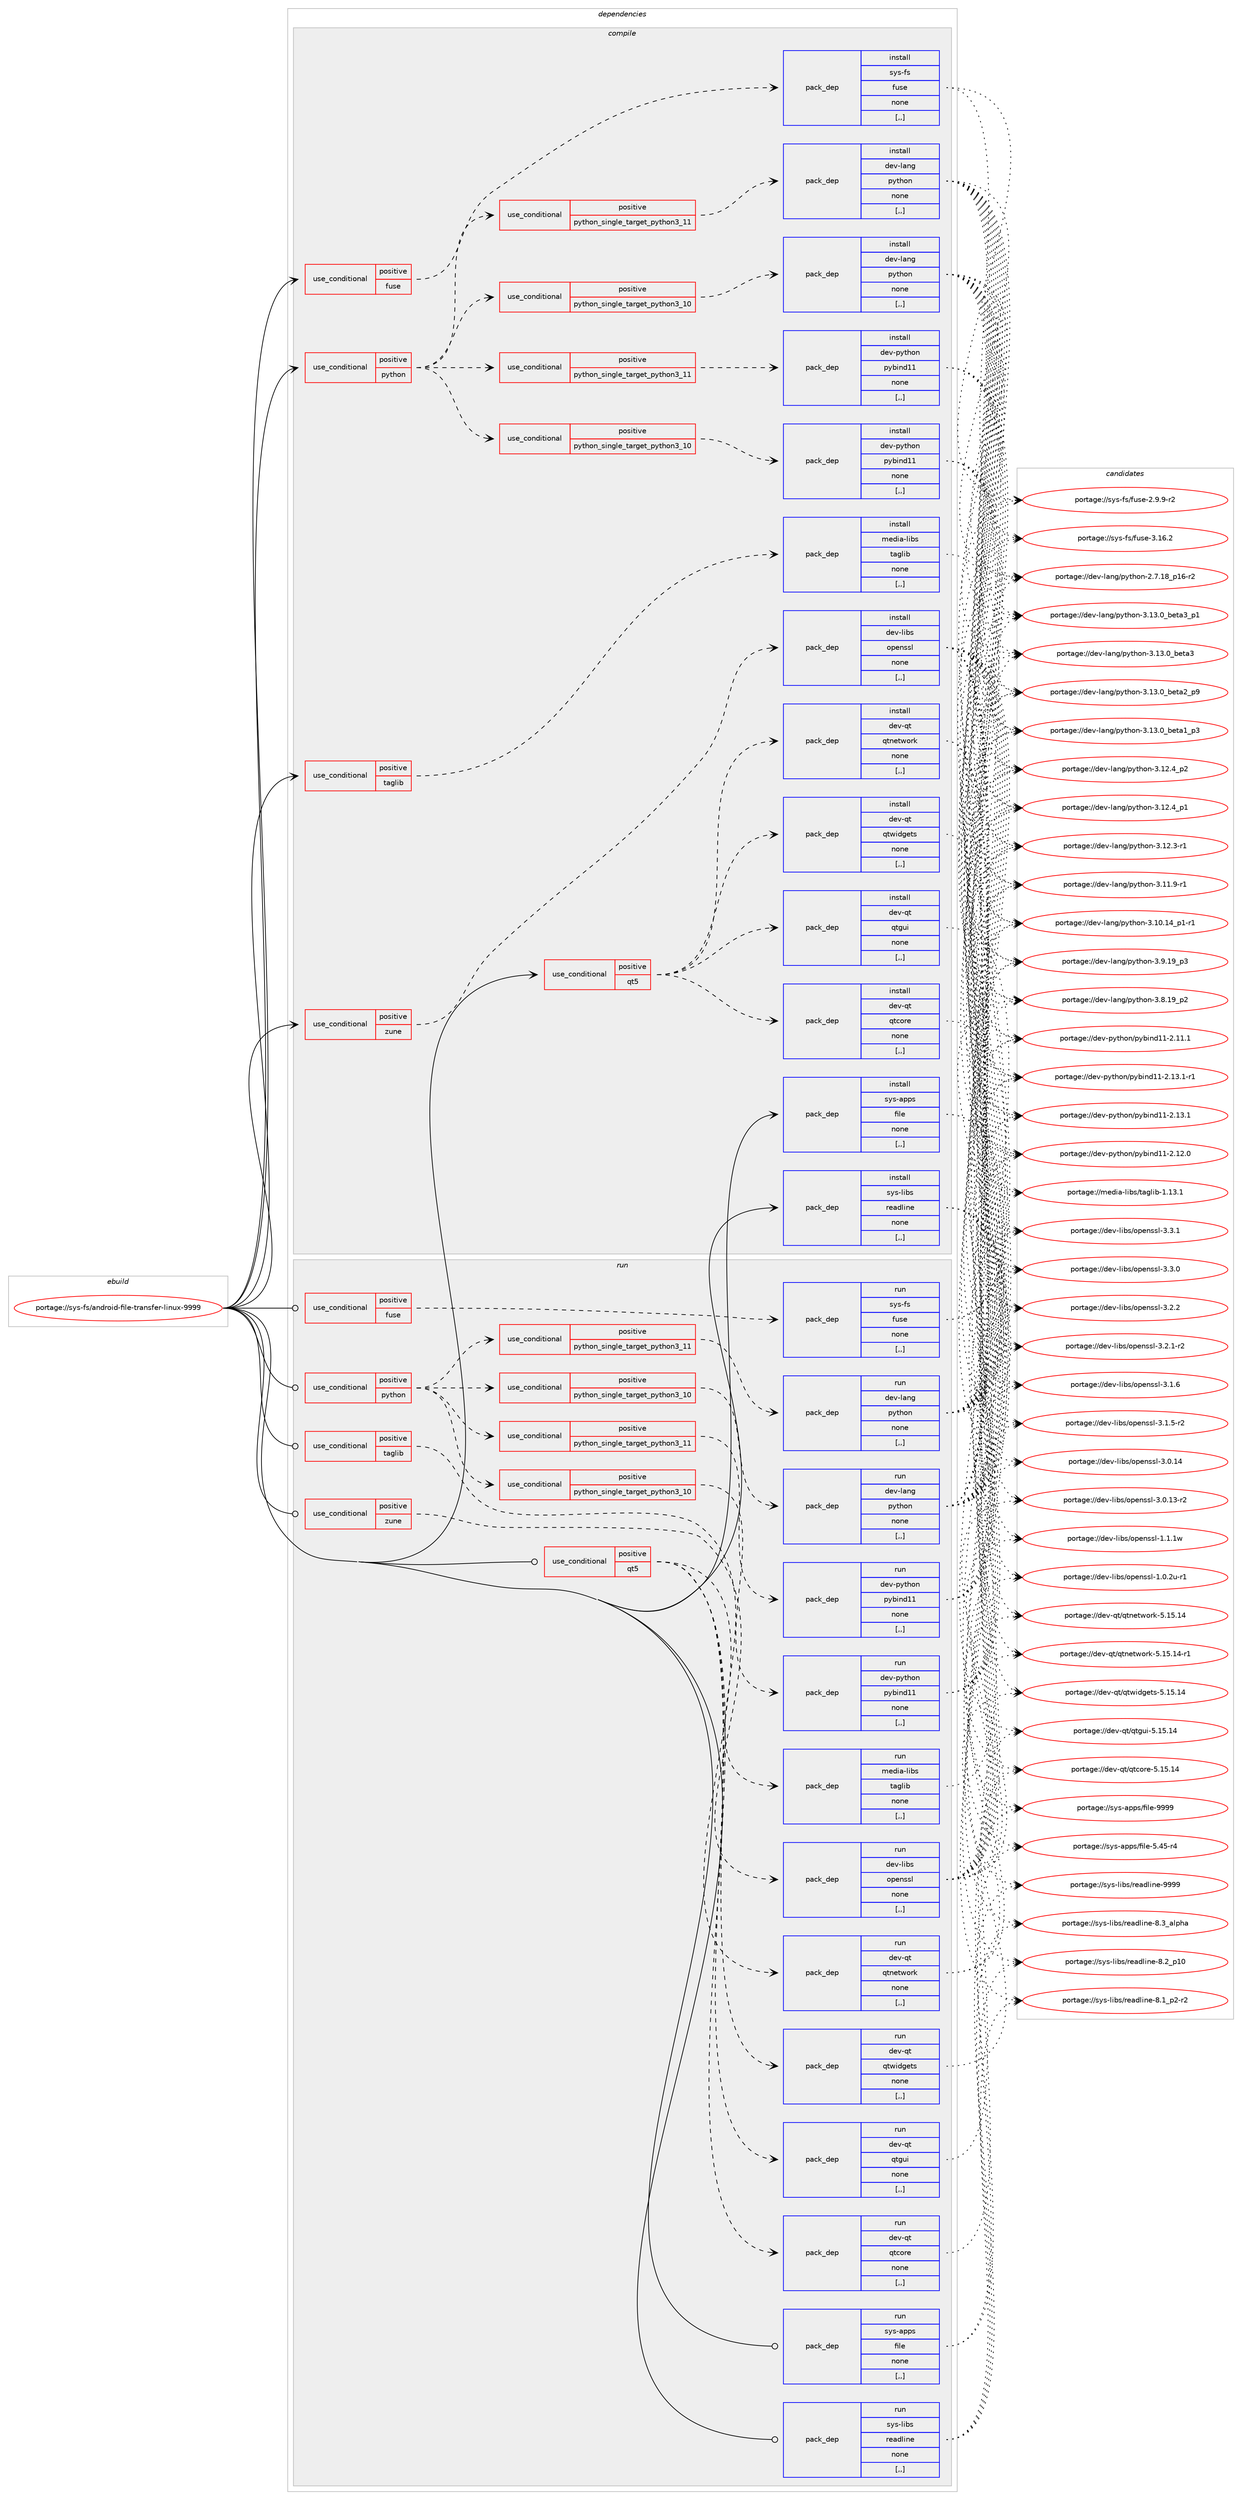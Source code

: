 digraph prolog {

# *************
# Graph options
# *************

newrank=true;
concentrate=true;
compound=true;
graph [rankdir=LR,fontname=Helvetica,fontsize=10,ranksep=1.5];#, ranksep=2.5, nodesep=0.2];
edge  [arrowhead=vee];
node  [fontname=Helvetica,fontsize=10];

# **********
# The ebuild
# **********

subgraph cluster_leftcol {
color=gray;
label=<<i>ebuild</i>>;
id [label="portage://sys-fs/android-file-transfer-linux-9999", color=red, width=4, href="../sys-fs/android-file-transfer-linux-9999.svg"];
}

# ****************
# The dependencies
# ****************

subgraph cluster_midcol {
color=gray;
label=<<i>dependencies</i>>;
subgraph cluster_compile {
fillcolor="#eeeeee";
style=filled;
label=<<i>compile</i>>;
subgraph cond115185 {
dependency432781 [label=<<TABLE BORDER="0" CELLBORDER="1" CELLSPACING="0" CELLPADDING="4"><TR><TD ROWSPAN="3" CELLPADDING="10">use_conditional</TD></TR><TR><TD>positive</TD></TR><TR><TD>fuse</TD></TR></TABLE>>, shape=none, color=red];
subgraph pack314613 {
dependency432782 [label=<<TABLE BORDER="0" CELLBORDER="1" CELLSPACING="0" CELLPADDING="4" WIDTH="220"><TR><TD ROWSPAN="6" CELLPADDING="30">pack_dep</TD></TR><TR><TD WIDTH="110">install</TD></TR><TR><TD>sys-fs</TD></TR><TR><TD>fuse</TD></TR><TR><TD>none</TD></TR><TR><TD>[,,]</TD></TR></TABLE>>, shape=none, color=blue];
}
dependency432781:e -> dependency432782:w [weight=20,style="dashed",arrowhead="vee"];
}
id:e -> dependency432781:w [weight=20,style="solid",arrowhead="vee"];
subgraph cond115186 {
dependency432783 [label=<<TABLE BORDER="0" CELLBORDER="1" CELLSPACING="0" CELLPADDING="4"><TR><TD ROWSPAN="3" CELLPADDING="10">use_conditional</TD></TR><TR><TD>positive</TD></TR><TR><TD>python</TD></TR></TABLE>>, shape=none, color=red];
subgraph cond115187 {
dependency432784 [label=<<TABLE BORDER="0" CELLBORDER="1" CELLSPACING="0" CELLPADDING="4"><TR><TD ROWSPAN="3" CELLPADDING="10">use_conditional</TD></TR><TR><TD>positive</TD></TR><TR><TD>python_single_target_python3_10</TD></TR></TABLE>>, shape=none, color=red];
subgraph pack314614 {
dependency432785 [label=<<TABLE BORDER="0" CELLBORDER="1" CELLSPACING="0" CELLPADDING="4" WIDTH="220"><TR><TD ROWSPAN="6" CELLPADDING="30">pack_dep</TD></TR><TR><TD WIDTH="110">install</TD></TR><TR><TD>dev-lang</TD></TR><TR><TD>python</TD></TR><TR><TD>none</TD></TR><TR><TD>[,,]</TD></TR></TABLE>>, shape=none, color=blue];
}
dependency432784:e -> dependency432785:w [weight=20,style="dashed",arrowhead="vee"];
}
dependency432783:e -> dependency432784:w [weight=20,style="dashed",arrowhead="vee"];
subgraph cond115188 {
dependency432786 [label=<<TABLE BORDER="0" CELLBORDER="1" CELLSPACING="0" CELLPADDING="4"><TR><TD ROWSPAN="3" CELLPADDING="10">use_conditional</TD></TR><TR><TD>positive</TD></TR><TR><TD>python_single_target_python3_11</TD></TR></TABLE>>, shape=none, color=red];
subgraph pack314615 {
dependency432787 [label=<<TABLE BORDER="0" CELLBORDER="1" CELLSPACING="0" CELLPADDING="4" WIDTH="220"><TR><TD ROWSPAN="6" CELLPADDING="30">pack_dep</TD></TR><TR><TD WIDTH="110">install</TD></TR><TR><TD>dev-lang</TD></TR><TR><TD>python</TD></TR><TR><TD>none</TD></TR><TR><TD>[,,]</TD></TR></TABLE>>, shape=none, color=blue];
}
dependency432786:e -> dependency432787:w [weight=20,style="dashed",arrowhead="vee"];
}
dependency432783:e -> dependency432786:w [weight=20,style="dashed",arrowhead="vee"];
subgraph cond115189 {
dependency432788 [label=<<TABLE BORDER="0" CELLBORDER="1" CELLSPACING="0" CELLPADDING="4"><TR><TD ROWSPAN="3" CELLPADDING="10">use_conditional</TD></TR><TR><TD>positive</TD></TR><TR><TD>python_single_target_python3_10</TD></TR></TABLE>>, shape=none, color=red];
subgraph pack314616 {
dependency432789 [label=<<TABLE BORDER="0" CELLBORDER="1" CELLSPACING="0" CELLPADDING="4" WIDTH="220"><TR><TD ROWSPAN="6" CELLPADDING="30">pack_dep</TD></TR><TR><TD WIDTH="110">install</TD></TR><TR><TD>dev-python</TD></TR><TR><TD>pybind11</TD></TR><TR><TD>none</TD></TR><TR><TD>[,,]</TD></TR></TABLE>>, shape=none, color=blue];
}
dependency432788:e -> dependency432789:w [weight=20,style="dashed",arrowhead="vee"];
}
dependency432783:e -> dependency432788:w [weight=20,style="dashed",arrowhead="vee"];
subgraph cond115190 {
dependency432790 [label=<<TABLE BORDER="0" CELLBORDER="1" CELLSPACING="0" CELLPADDING="4"><TR><TD ROWSPAN="3" CELLPADDING="10">use_conditional</TD></TR><TR><TD>positive</TD></TR><TR><TD>python_single_target_python3_11</TD></TR></TABLE>>, shape=none, color=red];
subgraph pack314617 {
dependency432791 [label=<<TABLE BORDER="0" CELLBORDER="1" CELLSPACING="0" CELLPADDING="4" WIDTH="220"><TR><TD ROWSPAN="6" CELLPADDING="30">pack_dep</TD></TR><TR><TD WIDTH="110">install</TD></TR><TR><TD>dev-python</TD></TR><TR><TD>pybind11</TD></TR><TR><TD>none</TD></TR><TR><TD>[,,]</TD></TR></TABLE>>, shape=none, color=blue];
}
dependency432790:e -> dependency432791:w [weight=20,style="dashed",arrowhead="vee"];
}
dependency432783:e -> dependency432790:w [weight=20,style="dashed",arrowhead="vee"];
}
id:e -> dependency432783:w [weight=20,style="solid",arrowhead="vee"];
subgraph cond115191 {
dependency432792 [label=<<TABLE BORDER="0" CELLBORDER="1" CELLSPACING="0" CELLPADDING="4"><TR><TD ROWSPAN="3" CELLPADDING="10">use_conditional</TD></TR><TR><TD>positive</TD></TR><TR><TD>qt5</TD></TR></TABLE>>, shape=none, color=red];
subgraph pack314618 {
dependency432793 [label=<<TABLE BORDER="0" CELLBORDER="1" CELLSPACING="0" CELLPADDING="4" WIDTH="220"><TR><TD ROWSPAN="6" CELLPADDING="30">pack_dep</TD></TR><TR><TD WIDTH="110">install</TD></TR><TR><TD>dev-qt</TD></TR><TR><TD>qtcore</TD></TR><TR><TD>none</TD></TR><TR><TD>[,,]</TD></TR></TABLE>>, shape=none, color=blue];
}
dependency432792:e -> dependency432793:w [weight=20,style="dashed",arrowhead="vee"];
subgraph pack314619 {
dependency432794 [label=<<TABLE BORDER="0" CELLBORDER="1" CELLSPACING="0" CELLPADDING="4" WIDTH="220"><TR><TD ROWSPAN="6" CELLPADDING="30">pack_dep</TD></TR><TR><TD WIDTH="110">install</TD></TR><TR><TD>dev-qt</TD></TR><TR><TD>qtgui</TD></TR><TR><TD>none</TD></TR><TR><TD>[,,]</TD></TR></TABLE>>, shape=none, color=blue];
}
dependency432792:e -> dependency432794:w [weight=20,style="dashed",arrowhead="vee"];
subgraph pack314620 {
dependency432795 [label=<<TABLE BORDER="0" CELLBORDER="1" CELLSPACING="0" CELLPADDING="4" WIDTH="220"><TR><TD ROWSPAN="6" CELLPADDING="30">pack_dep</TD></TR><TR><TD WIDTH="110">install</TD></TR><TR><TD>dev-qt</TD></TR><TR><TD>qtnetwork</TD></TR><TR><TD>none</TD></TR><TR><TD>[,,]</TD></TR></TABLE>>, shape=none, color=blue];
}
dependency432792:e -> dependency432795:w [weight=20,style="dashed",arrowhead="vee"];
subgraph pack314621 {
dependency432796 [label=<<TABLE BORDER="0" CELLBORDER="1" CELLSPACING="0" CELLPADDING="4" WIDTH="220"><TR><TD ROWSPAN="6" CELLPADDING="30">pack_dep</TD></TR><TR><TD WIDTH="110">install</TD></TR><TR><TD>dev-qt</TD></TR><TR><TD>qtwidgets</TD></TR><TR><TD>none</TD></TR><TR><TD>[,,]</TD></TR></TABLE>>, shape=none, color=blue];
}
dependency432792:e -> dependency432796:w [weight=20,style="dashed",arrowhead="vee"];
}
id:e -> dependency432792:w [weight=20,style="solid",arrowhead="vee"];
subgraph cond115192 {
dependency432797 [label=<<TABLE BORDER="0" CELLBORDER="1" CELLSPACING="0" CELLPADDING="4"><TR><TD ROWSPAN="3" CELLPADDING="10">use_conditional</TD></TR><TR><TD>positive</TD></TR><TR><TD>taglib</TD></TR></TABLE>>, shape=none, color=red];
subgraph pack314622 {
dependency432798 [label=<<TABLE BORDER="0" CELLBORDER="1" CELLSPACING="0" CELLPADDING="4" WIDTH="220"><TR><TD ROWSPAN="6" CELLPADDING="30">pack_dep</TD></TR><TR><TD WIDTH="110">install</TD></TR><TR><TD>media-libs</TD></TR><TR><TD>taglib</TD></TR><TR><TD>none</TD></TR><TR><TD>[,,]</TD></TR></TABLE>>, shape=none, color=blue];
}
dependency432797:e -> dependency432798:w [weight=20,style="dashed",arrowhead="vee"];
}
id:e -> dependency432797:w [weight=20,style="solid",arrowhead="vee"];
subgraph cond115193 {
dependency432799 [label=<<TABLE BORDER="0" CELLBORDER="1" CELLSPACING="0" CELLPADDING="4"><TR><TD ROWSPAN="3" CELLPADDING="10">use_conditional</TD></TR><TR><TD>positive</TD></TR><TR><TD>zune</TD></TR></TABLE>>, shape=none, color=red];
subgraph pack314623 {
dependency432800 [label=<<TABLE BORDER="0" CELLBORDER="1" CELLSPACING="0" CELLPADDING="4" WIDTH="220"><TR><TD ROWSPAN="6" CELLPADDING="30">pack_dep</TD></TR><TR><TD WIDTH="110">install</TD></TR><TR><TD>dev-libs</TD></TR><TR><TD>openssl</TD></TR><TR><TD>none</TD></TR><TR><TD>[,,]</TD></TR></TABLE>>, shape=none, color=blue];
}
dependency432799:e -> dependency432800:w [weight=20,style="dashed",arrowhead="vee"];
}
id:e -> dependency432799:w [weight=20,style="solid",arrowhead="vee"];
subgraph pack314624 {
dependency432801 [label=<<TABLE BORDER="0" CELLBORDER="1" CELLSPACING="0" CELLPADDING="4" WIDTH="220"><TR><TD ROWSPAN="6" CELLPADDING="30">pack_dep</TD></TR><TR><TD WIDTH="110">install</TD></TR><TR><TD>sys-apps</TD></TR><TR><TD>file</TD></TR><TR><TD>none</TD></TR><TR><TD>[,,]</TD></TR></TABLE>>, shape=none, color=blue];
}
id:e -> dependency432801:w [weight=20,style="solid",arrowhead="vee"];
subgraph pack314625 {
dependency432802 [label=<<TABLE BORDER="0" CELLBORDER="1" CELLSPACING="0" CELLPADDING="4" WIDTH="220"><TR><TD ROWSPAN="6" CELLPADDING="30">pack_dep</TD></TR><TR><TD WIDTH="110">install</TD></TR><TR><TD>sys-libs</TD></TR><TR><TD>readline</TD></TR><TR><TD>none</TD></TR><TR><TD>[,,]</TD></TR></TABLE>>, shape=none, color=blue];
}
id:e -> dependency432802:w [weight=20,style="solid",arrowhead="vee"];
}
subgraph cluster_compileandrun {
fillcolor="#eeeeee";
style=filled;
label=<<i>compile and run</i>>;
}
subgraph cluster_run {
fillcolor="#eeeeee";
style=filled;
label=<<i>run</i>>;
subgraph cond115194 {
dependency432803 [label=<<TABLE BORDER="0" CELLBORDER="1" CELLSPACING="0" CELLPADDING="4"><TR><TD ROWSPAN="3" CELLPADDING="10">use_conditional</TD></TR><TR><TD>positive</TD></TR><TR><TD>fuse</TD></TR></TABLE>>, shape=none, color=red];
subgraph pack314626 {
dependency432804 [label=<<TABLE BORDER="0" CELLBORDER="1" CELLSPACING="0" CELLPADDING="4" WIDTH="220"><TR><TD ROWSPAN="6" CELLPADDING="30">pack_dep</TD></TR><TR><TD WIDTH="110">run</TD></TR><TR><TD>sys-fs</TD></TR><TR><TD>fuse</TD></TR><TR><TD>none</TD></TR><TR><TD>[,,]</TD></TR></TABLE>>, shape=none, color=blue];
}
dependency432803:e -> dependency432804:w [weight=20,style="dashed",arrowhead="vee"];
}
id:e -> dependency432803:w [weight=20,style="solid",arrowhead="odot"];
subgraph cond115195 {
dependency432805 [label=<<TABLE BORDER="0" CELLBORDER="1" CELLSPACING="0" CELLPADDING="4"><TR><TD ROWSPAN="3" CELLPADDING="10">use_conditional</TD></TR><TR><TD>positive</TD></TR><TR><TD>python</TD></TR></TABLE>>, shape=none, color=red];
subgraph cond115196 {
dependency432806 [label=<<TABLE BORDER="0" CELLBORDER="1" CELLSPACING="0" CELLPADDING="4"><TR><TD ROWSPAN="3" CELLPADDING="10">use_conditional</TD></TR><TR><TD>positive</TD></TR><TR><TD>python_single_target_python3_10</TD></TR></TABLE>>, shape=none, color=red];
subgraph pack314627 {
dependency432807 [label=<<TABLE BORDER="0" CELLBORDER="1" CELLSPACING="0" CELLPADDING="4" WIDTH="220"><TR><TD ROWSPAN="6" CELLPADDING="30">pack_dep</TD></TR><TR><TD WIDTH="110">run</TD></TR><TR><TD>dev-lang</TD></TR><TR><TD>python</TD></TR><TR><TD>none</TD></TR><TR><TD>[,,]</TD></TR></TABLE>>, shape=none, color=blue];
}
dependency432806:e -> dependency432807:w [weight=20,style="dashed",arrowhead="vee"];
}
dependency432805:e -> dependency432806:w [weight=20,style="dashed",arrowhead="vee"];
subgraph cond115197 {
dependency432808 [label=<<TABLE BORDER="0" CELLBORDER="1" CELLSPACING="0" CELLPADDING="4"><TR><TD ROWSPAN="3" CELLPADDING="10">use_conditional</TD></TR><TR><TD>positive</TD></TR><TR><TD>python_single_target_python3_11</TD></TR></TABLE>>, shape=none, color=red];
subgraph pack314628 {
dependency432809 [label=<<TABLE BORDER="0" CELLBORDER="1" CELLSPACING="0" CELLPADDING="4" WIDTH="220"><TR><TD ROWSPAN="6" CELLPADDING="30">pack_dep</TD></TR><TR><TD WIDTH="110">run</TD></TR><TR><TD>dev-lang</TD></TR><TR><TD>python</TD></TR><TR><TD>none</TD></TR><TR><TD>[,,]</TD></TR></TABLE>>, shape=none, color=blue];
}
dependency432808:e -> dependency432809:w [weight=20,style="dashed",arrowhead="vee"];
}
dependency432805:e -> dependency432808:w [weight=20,style="dashed",arrowhead="vee"];
subgraph cond115198 {
dependency432810 [label=<<TABLE BORDER="0" CELLBORDER="1" CELLSPACING="0" CELLPADDING="4"><TR><TD ROWSPAN="3" CELLPADDING="10">use_conditional</TD></TR><TR><TD>positive</TD></TR><TR><TD>python_single_target_python3_10</TD></TR></TABLE>>, shape=none, color=red];
subgraph pack314629 {
dependency432811 [label=<<TABLE BORDER="0" CELLBORDER="1" CELLSPACING="0" CELLPADDING="4" WIDTH="220"><TR><TD ROWSPAN="6" CELLPADDING="30">pack_dep</TD></TR><TR><TD WIDTH="110">run</TD></TR><TR><TD>dev-python</TD></TR><TR><TD>pybind11</TD></TR><TR><TD>none</TD></TR><TR><TD>[,,]</TD></TR></TABLE>>, shape=none, color=blue];
}
dependency432810:e -> dependency432811:w [weight=20,style="dashed",arrowhead="vee"];
}
dependency432805:e -> dependency432810:w [weight=20,style="dashed",arrowhead="vee"];
subgraph cond115199 {
dependency432812 [label=<<TABLE BORDER="0" CELLBORDER="1" CELLSPACING="0" CELLPADDING="4"><TR><TD ROWSPAN="3" CELLPADDING="10">use_conditional</TD></TR><TR><TD>positive</TD></TR><TR><TD>python_single_target_python3_11</TD></TR></TABLE>>, shape=none, color=red];
subgraph pack314630 {
dependency432813 [label=<<TABLE BORDER="0" CELLBORDER="1" CELLSPACING="0" CELLPADDING="4" WIDTH="220"><TR><TD ROWSPAN="6" CELLPADDING="30">pack_dep</TD></TR><TR><TD WIDTH="110">run</TD></TR><TR><TD>dev-python</TD></TR><TR><TD>pybind11</TD></TR><TR><TD>none</TD></TR><TR><TD>[,,]</TD></TR></TABLE>>, shape=none, color=blue];
}
dependency432812:e -> dependency432813:w [weight=20,style="dashed",arrowhead="vee"];
}
dependency432805:e -> dependency432812:w [weight=20,style="dashed",arrowhead="vee"];
}
id:e -> dependency432805:w [weight=20,style="solid",arrowhead="odot"];
subgraph cond115200 {
dependency432814 [label=<<TABLE BORDER="0" CELLBORDER="1" CELLSPACING="0" CELLPADDING="4"><TR><TD ROWSPAN="3" CELLPADDING="10">use_conditional</TD></TR><TR><TD>positive</TD></TR><TR><TD>qt5</TD></TR></TABLE>>, shape=none, color=red];
subgraph pack314631 {
dependency432815 [label=<<TABLE BORDER="0" CELLBORDER="1" CELLSPACING="0" CELLPADDING="4" WIDTH="220"><TR><TD ROWSPAN="6" CELLPADDING="30">pack_dep</TD></TR><TR><TD WIDTH="110">run</TD></TR><TR><TD>dev-qt</TD></TR><TR><TD>qtcore</TD></TR><TR><TD>none</TD></TR><TR><TD>[,,]</TD></TR></TABLE>>, shape=none, color=blue];
}
dependency432814:e -> dependency432815:w [weight=20,style="dashed",arrowhead="vee"];
subgraph pack314632 {
dependency432816 [label=<<TABLE BORDER="0" CELLBORDER="1" CELLSPACING="0" CELLPADDING="4" WIDTH="220"><TR><TD ROWSPAN="6" CELLPADDING="30">pack_dep</TD></TR><TR><TD WIDTH="110">run</TD></TR><TR><TD>dev-qt</TD></TR><TR><TD>qtgui</TD></TR><TR><TD>none</TD></TR><TR><TD>[,,]</TD></TR></TABLE>>, shape=none, color=blue];
}
dependency432814:e -> dependency432816:w [weight=20,style="dashed",arrowhead="vee"];
subgraph pack314633 {
dependency432817 [label=<<TABLE BORDER="0" CELLBORDER="1" CELLSPACING="0" CELLPADDING="4" WIDTH="220"><TR><TD ROWSPAN="6" CELLPADDING="30">pack_dep</TD></TR><TR><TD WIDTH="110">run</TD></TR><TR><TD>dev-qt</TD></TR><TR><TD>qtnetwork</TD></TR><TR><TD>none</TD></TR><TR><TD>[,,]</TD></TR></TABLE>>, shape=none, color=blue];
}
dependency432814:e -> dependency432817:w [weight=20,style="dashed",arrowhead="vee"];
subgraph pack314634 {
dependency432818 [label=<<TABLE BORDER="0" CELLBORDER="1" CELLSPACING="0" CELLPADDING="4" WIDTH="220"><TR><TD ROWSPAN="6" CELLPADDING="30">pack_dep</TD></TR><TR><TD WIDTH="110">run</TD></TR><TR><TD>dev-qt</TD></TR><TR><TD>qtwidgets</TD></TR><TR><TD>none</TD></TR><TR><TD>[,,]</TD></TR></TABLE>>, shape=none, color=blue];
}
dependency432814:e -> dependency432818:w [weight=20,style="dashed",arrowhead="vee"];
}
id:e -> dependency432814:w [weight=20,style="solid",arrowhead="odot"];
subgraph cond115201 {
dependency432819 [label=<<TABLE BORDER="0" CELLBORDER="1" CELLSPACING="0" CELLPADDING="4"><TR><TD ROWSPAN="3" CELLPADDING="10">use_conditional</TD></TR><TR><TD>positive</TD></TR><TR><TD>taglib</TD></TR></TABLE>>, shape=none, color=red];
subgraph pack314635 {
dependency432820 [label=<<TABLE BORDER="0" CELLBORDER="1" CELLSPACING="0" CELLPADDING="4" WIDTH="220"><TR><TD ROWSPAN="6" CELLPADDING="30">pack_dep</TD></TR><TR><TD WIDTH="110">run</TD></TR><TR><TD>media-libs</TD></TR><TR><TD>taglib</TD></TR><TR><TD>none</TD></TR><TR><TD>[,,]</TD></TR></TABLE>>, shape=none, color=blue];
}
dependency432819:e -> dependency432820:w [weight=20,style="dashed",arrowhead="vee"];
}
id:e -> dependency432819:w [weight=20,style="solid",arrowhead="odot"];
subgraph cond115202 {
dependency432821 [label=<<TABLE BORDER="0" CELLBORDER="1" CELLSPACING="0" CELLPADDING="4"><TR><TD ROWSPAN="3" CELLPADDING="10">use_conditional</TD></TR><TR><TD>positive</TD></TR><TR><TD>zune</TD></TR></TABLE>>, shape=none, color=red];
subgraph pack314636 {
dependency432822 [label=<<TABLE BORDER="0" CELLBORDER="1" CELLSPACING="0" CELLPADDING="4" WIDTH="220"><TR><TD ROWSPAN="6" CELLPADDING="30">pack_dep</TD></TR><TR><TD WIDTH="110">run</TD></TR><TR><TD>dev-libs</TD></TR><TR><TD>openssl</TD></TR><TR><TD>none</TD></TR><TR><TD>[,,]</TD></TR></TABLE>>, shape=none, color=blue];
}
dependency432821:e -> dependency432822:w [weight=20,style="dashed",arrowhead="vee"];
}
id:e -> dependency432821:w [weight=20,style="solid",arrowhead="odot"];
subgraph pack314637 {
dependency432823 [label=<<TABLE BORDER="0" CELLBORDER="1" CELLSPACING="0" CELLPADDING="4" WIDTH="220"><TR><TD ROWSPAN="6" CELLPADDING="30">pack_dep</TD></TR><TR><TD WIDTH="110">run</TD></TR><TR><TD>sys-apps</TD></TR><TR><TD>file</TD></TR><TR><TD>none</TD></TR><TR><TD>[,,]</TD></TR></TABLE>>, shape=none, color=blue];
}
id:e -> dependency432823:w [weight=20,style="solid",arrowhead="odot"];
subgraph pack314638 {
dependency432824 [label=<<TABLE BORDER="0" CELLBORDER="1" CELLSPACING="0" CELLPADDING="4" WIDTH="220"><TR><TD ROWSPAN="6" CELLPADDING="30">pack_dep</TD></TR><TR><TD WIDTH="110">run</TD></TR><TR><TD>sys-libs</TD></TR><TR><TD>readline</TD></TR><TR><TD>none</TD></TR><TR><TD>[,,]</TD></TR></TABLE>>, shape=none, color=blue];
}
id:e -> dependency432824:w [weight=20,style="solid",arrowhead="odot"];
}
}

# **************
# The candidates
# **************

subgraph cluster_choices {
rank=same;
color=gray;
label=<<i>candidates</i>>;

subgraph choice314613 {
color=black;
nodesep=1;
choice115121115451021154710211711510145514649544650 [label="portage://sys-fs/fuse-3.16.2", color=red, width=4,href="../sys-fs/fuse-3.16.2.svg"];
choice11512111545102115471021171151014550465746574511450 [label="portage://sys-fs/fuse-2.9.9-r2", color=red, width=4,href="../sys-fs/fuse-2.9.9-r2.svg"];
dependency432782:e -> choice115121115451021154710211711510145514649544650:w [style=dotted,weight="100"];
dependency432782:e -> choice11512111545102115471021171151014550465746574511450:w [style=dotted,weight="100"];
}
subgraph choice314614 {
color=black;
nodesep=1;
choice10010111845108971101034711212111610411111045514649514648959810111697519511249 [label="portage://dev-lang/python-3.13.0_beta3_p1", color=red, width=4,href="../dev-lang/python-3.13.0_beta3_p1.svg"];
choice1001011184510897110103471121211161041111104551464951464895981011169751 [label="portage://dev-lang/python-3.13.0_beta3", color=red, width=4,href="../dev-lang/python-3.13.0_beta3.svg"];
choice10010111845108971101034711212111610411111045514649514648959810111697509511257 [label="portage://dev-lang/python-3.13.0_beta2_p9", color=red, width=4,href="../dev-lang/python-3.13.0_beta2_p9.svg"];
choice10010111845108971101034711212111610411111045514649514648959810111697499511251 [label="portage://dev-lang/python-3.13.0_beta1_p3", color=red, width=4,href="../dev-lang/python-3.13.0_beta1_p3.svg"];
choice100101118451089711010347112121116104111110455146495046529511250 [label="portage://dev-lang/python-3.12.4_p2", color=red, width=4,href="../dev-lang/python-3.12.4_p2.svg"];
choice100101118451089711010347112121116104111110455146495046529511249 [label="portage://dev-lang/python-3.12.4_p1", color=red, width=4,href="../dev-lang/python-3.12.4_p1.svg"];
choice100101118451089711010347112121116104111110455146495046514511449 [label="portage://dev-lang/python-3.12.3-r1", color=red, width=4,href="../dev-lang/python-3.12.3-r1.svg"];
choice100101118451089711010347112121116104111110455146494946574511449 [label="portage://dev-lang/python-3.11.9-r1", color=red, width=4,href="../dev-lang/python-3.11.9-r1.svg"];
choice100101118451089711010347112121116104111110455146494846495295112494511449 [label="portage://dev-lang/python-3.10.14_p1-r1", color=red, width=4,href="../dev-lang/python-3.10.14_p1-r1.svg"];
choice100101118451089711010347112121116104111110455146574649579511251 [label="portage://dev-lang/python-3.9.19_p3", color=red, width=4,href="../dev-lang/python-3.9.19_p3.svg"];
choice100101118451089711010347112121116104111110455146564649579511250 [label="portage://dev-lang/python-3.8.19_p2", color=red, width=4,href="../dev-lang/python-3.8.19_p2.svg"];
choice100101118451089711010347112121116104111110455046554649569511249544511450 [label="portage://dev-lang/python-2.7.18_p16-r2", color=red, width=4,href="../dev-lang/python-2.7.18_p16-r2.svg"];
dependency432785:e -> choice10010111845108971101034711212111610411111045514649514648959810111697519511249:w [style=dotted,weight="100"];
dependency432785:e -> choice1001011184510897110103471121211161041111104551464951464895981011169751:w [style=dotted,weight="100"];
dependency432785:e -> choice10010111845108971101034711212111610411111045514649514648959810111697509511257:w [style=dotted,weight="100"];
dependency432785:e -> choice10010111845108971101034711212111610411111045514649514648959810111697499511251:w [style=dotted,weight="100"];
dependency432785:e -> choice100101118451089711010347112121116104111110455146495046529511250:w [style=dotted,weight="100"];
dependency432785:e -> choice100101118451089711010347112121116104111110455146495046529511249:w [style=dotted,weight="100"];
dependency432785:e -> choice100101118451089711010347112121116104111110455146495046514511449:w [style=dotted,weight="100"];
dependency432785:e -> choice100101118451089711010347112121116104111110455146494946574511449:w [style=dotted,weight="100"];
dependency432785:e -> choice100101118451089711010347112121116104111110455146494846495295112494511449:w [style=dotted,weight="100"];
dependency432785:e -> choice100101118451089711010347112121116104111110455146574649579511251:w [style=dotted,weight="100"];
dependency432785:e -> choice100101118451089711010347112121116104111110455146564649579511250:w [style=dotted,weight="100"];
dependency432785:e -> choice100101118451089711010347112121116104111110455046554649569511249544511450:w [style=dotted,weight="100"];
}
subgraph choice314615 {
color=black;
nodesep=1;
choice10010111845108971101034711212111610411111045514649514648959810111697519511249 [label="portage://dev-lang/python-3.13.0_beta3_p1", color=red, width=4,href="../dev-lang/python-3.13.0_beta3_p1.svg"];
choice1001011184510897110103471121211161041111104551464951464895981011169751 [label="portage://dev-lang/python-3.13.0_beta3", color=red, width=4,href="../dev-lang/python-3.13.0_beta3.svg"];
choice10010111845108971101034711212111610411111045514649514648959810111697509511257 [label="portage://dev-lang/python-3.13.0_beta2_p9", color=red, width=4,href="../dev-lang/python-3.13.0_beta2_p9.svg"];
choice10010111845108971101034711212111610411111045514649514648959810111697499511251 [label="portage://dev-lang/python-3.13.0_beta1_p3", color=red, width=4,href="../dev-lang/python-3.13.0_beta1_p3.svg"];
choice100101118451089711010347112121116104111110455146495046529511250 [label="portage://dev-lang/python-3.12.4_p2", color=red, width=4,href="../dev-lang/python-3.12.4_p2.svg"];
choice100101118451089711010347112121116104111110455146495046529511249 [label="portage://dev-lang/python-3.12.4_p1", color=red, width=4,href="../dev-lang/python-3.12.4_p1.svg"];
choice100101118451089711010347112121116104111110455146495046514511449 [label="portage://dev-lang/python-3.12.3-r1", color=red, width=4,href="../dev-lang/python-3.12.3-r1.svg"];
choice100101118451089711010347112121116104111110455146494946574511449 [label="portage://dev-lang/python-3.11.9-r1", color=red, width=4,href="../dev-lang/python-3.11.9-r1.svg"];
choice100101118451089711010347112121116104111110455146494846495295112494511449 [label="portage://dev-lang/python-3.10.14_p1-r1", color=red, width=4,href="../dev-lang/python-3.10.14_p1-r1.svg"];
choice100101118451089711010347112121116104111110455146574649579511251 [label="portage://dev-lang/python-3.9.19_p3", color=red, width=4,href="../dev-lang/python-3.9.19_p3.svg"];
choice100101118451089711010347112121116104111110455146564649579511250 [label="portage://dev-lang/python-3.8.19_p2", color=red, width=4,href="../dev-lang/python-3.8.19_p2.svg"];
choice100101118451089711010347112121116104111110455046554649569511249544511450 [label="portage://dev-lang/python-2.7.18_p16-r2", color=red, width=4,href="../dev-lang/python-2.7.18_p16-r2.svg"];
dependency432787:e -> choice10010111845108971101034711212111610411111045514649514648959810111697519511249:w [style=dotted,weight="100"];
dependency432787:e -> choice1001011184510897110103471121211161041111104551464951464895981011169751:w [style=dotted,weight="100"];
dependency432787:e -> choice10010111845108971101034711212111610411111045514649514648959810111697509511257:w [style=dotted,weight="100"];
dependency432787:e -> choice10010111845108971101034711212111610411111045514649514648959810111697499511251:w [style=dotted,weight="100"];
dependency432787:e -> choice100101118451089711010347112121116104111110455146495046529511250:w [style=dotted,weight="100"];
dependency432787:e -> choice100101118451089711010347112121116104111110455146495046529511249:w [style=dotted,weight="100"];
dependency432787:e -> choice100101118451089711010347112121116104111110455146495046514511449:w [style=dotted,weight="100"];
dependency432787:e -> choice100101118451089711010347112121116104111110455146494946574511449:w [style=dotted,weight="100"];
dependency432787:e -> choice100101118451089711010347112121116104111110455146494846495295112494511449:w [style=dotted,weight="100"];
dependency432787:e -> choice100101118451089711010347112121116104111110455146574649579511251:w [style=dotted,weight="100"];
dependency432787:e -> choice100101118451089711010347112121116104111110455146564649579511250:w [style=dotted,weight="100"];
dependency432787:e -> choice100101118451089711010347112121116104111110455046554649569511249544511450:w [style=dotted,weight="100"];
}
subgraph choice314616 {
color=black;
nodesep=1;
choice1001011184511212111610411111047112121981051101004949455046495146494511449 [label="portage://dev-python/pybind11-2.13.1-r1", color=red, width=4,href="../dev-python/pybind11-2.13.1-r1.svg"];
choice100101118451121211161041111104711212198105110100494945504649514649 [label="portage://dev-python/pybind11-2.13.1", color=red, width=4,href="../dev-python/pybind11-2.13.1.svg"];
choice100101118451121211161041111104711212198105110100494945504649504648 [label="portage://dev-python/pybind11-2.12.0", color=red, width=4,href="../dev-python/pybind11-2.12.0.svg"];
choice100101118451121211161041111104711212198105110100494945504649494649 [label="portage://dev-python/pybind11-2.11.1", color=red, width=4,href="../dev-python/pybind11-2.11.1.svg"];
dependency432789:e -> choice1001011184511212111610411111047112121981051101004949455046495146494511449:w [style=dotted,weight="100"];
dependency432789:e -> choice100101118451121211161041111104711212198105110100494945504649514649:w [style=dotted,weight="100"];
dependency432789:e -> choice100101118451121211161041111104711212198105110100494945504649504648:w [style=dotted,weight="100"];
dependency432789:e -> choice100101118451121211161041111104711212198105110100494945504649494649:w [style=dotted,weight="100"];
}
subgraph choice314617 {
color=black;
nodesep=1;
choice1001011184511212111610411111047112121981051101004949455046495146494511449 [label="portage://dev-python/pybind11-2.13.1-r1", color=red, width=4,href="../dev-python/pybind11-2.13.1-r1.svg"];
choice100101118451121211161041111104711212198105110100494945504649514649 [label="portage://dev-python/pybind11-2.13.1", color=red, width=4,href="../dev-python/pybind11-2.13.1.svg"];
choice100101118451121211161041111104711212198105110100494945504649504648 [label="portage://dev-python/pybind11-2.12.0", color=red, width=4,href="../dev-python/pybind11-2.12.0.svg"];
choice100101118451121211161041111104711212198105110100494945504649494649 [label="portage://dev-python/pybind11-2.11.1", color=red, width=4,href="../dev-python/pybind11-2.11.1.svg"];
dependency432791:e -> choice1001011184511212111610411111047112121981051101004949455046495146494511449:w [style=dotted,weight="100"];
dependency432791:e -> choice100101118451121211161041111104711212198105110100494945504649514649:w [style=dotted,weight="100"];
dependency432791:e -> choice100101118451121211161041111104711212198105110100494945504649504648:w [style=dotted,weight="100"];
dependency432791:e -> choice100101118451121211161041111104711212198105110100494945504649494649:w [style=dotted,weight="100"];
}
subgraph choice314618 {
color=black;
nodesep=1;
choice1001011184511311647113116991111141014553464953464952 [label="portage://dev-qt/qtcore-5.15.14", color=red, width=4,href="../dev-qt/qtcore-5.15.14.svg"];
dependency432793:e -> choice1001011184511311647113116991111141014553464953464952:w [style=dotted,weight="100"];
}
subgraph choice314619 {
color=black;
nodesep=1;
choice10010111845113116471131161031171054553464953464952 [label="portage://dev-qt/qtgui-5.15.14", color=red, width=4,href="../dev-qt/qtgui-5.15.14.svg"];
dependency432794:e -> choice10010111845113116471131161031171054553464953464952:w [style=dotted,weight="100"];
}
subgraph choice314620 {
color=black;
nodesep=1;
choice100101118451131164711311611010111611911111410745534649534649524511449 [label="portage://dev-qt/qtnetwork-5.15.14-r1", color=red, width=4,href="../dev-qt/qtnetwork-5.15.14-r1.svg"];
choice10010111845113116471131161101011161191111141074553464953464952 [label="portage://dev-qt/qtnetwork-5.15.14", color=red, width=4,href="../dev-qt/qtnetwork-5.15.14.svg"];
dependency432795:e -> choice100101118451131164711311611010111611911111410745534649534649524511449:w [style=dotted,weight="100"];
dependency432795:e -> choice10010111845113116471131161101011161191111141074553464953464952:w [style=dotted,weight="100"];
}
subgraph choice314621 {
color=black;
nodesep=1;
choice10010111845113116471131161191051001031011161154553464953464952 [label="portage://dev-qt/qtwidgets-5.15.14", color=red, width=4,href="../dev-qt/qtwidgets-5.15.14.svg"];
dependency432796:e -> choice10010111845113116471131161191051001031011161154553464953464952:w [style=dotted,weight="100"];
}
subgraph choice314622 {
color=black;
nodesep=1;
choice10910110010597451081059811547116971031081059845494649514649 [label="portage://media-libs/taglib-1.13.1", color=red, width=4,href="../media-libs/taglib-1.13.1.svg"];
dependency432798:e -> choice10910110010597451081059811547116971031081059845494649514649:w [style=dotted,weight="100"];
}
subgraph choice314623 {
color=black;
nodesep=1;
choice100101118451081059811547111112101110115115108455146514649 [label="portage://dev-libs/openssl-3.3.1", color=red, width=4,href="../dev-libs/openssl-3.3.1.svg"];
choice100101118451081059811547111112101110115115108455146514648 [label="portage://dev-libs/openssl-3.3.0", color=red, width=4,href="../dev-libs/openssl-3.3.0.svg"];
choice100101118451081059811547111112101110115115108455146504650 [label="portage://dev-libs/openssl-3.2.2", color=red, width=4,href="../dev-libs/openssl-3.2.2.svg"];
choice1001011184510810598115471111121011101151151084551465046494511450 [label="portage://dev-libs/openssl-3.2.1-r2", color=red, width=4,href="../dev-libs/openssl-3.2.1-r2.svg"];
choice100101118451081059811547111112101110115115108455146494654 [label="portage://dev-libs/openssl-3.1.6", color=red, width=4,href="../dev-libs/openssl-3.1.6.svg"];
choice1001011184510810598115471111121011101151151084551464946534511450 [label="portage://dev-libs/openssl-3.1.5-r2", color=red, width=4,href="../dev-libs/openssl-3.1.5-r2.svg"];
choice10010111845108105981154711111210111011511510845514648464952 [label="portage://dev-libs/openssl-3.0.14", color=red, width=4,href="../dev-libs/openssl-3.0.14.svg"];
choice100101118451081059811547111112101110115115108455146484649514511450 [label="portage://dev-libs/openssl-3.0.13-r2", color=red, width=4,href="../dev-libs/openssl-3.0.13-r2.svg"];
choice100101118451081059811547111112101110115115108454946494649119 [label="portage://dev-libs/openssl-1.1.1w", color=red, width=4,href="../dev-libs/openssl-1.1.1w.svg"];
choice1001011184510810598115471111121011101151151084549464846501174511449 [label="portage://dev-libs/openssl-1.0.2u-r1", color=red, width=4,href="../dev-libs/openssl-1.0.2u-r1.svg"];
dependency432800:e -> choice100101118451081059811547111112101110115115108455146514649:w [style=dotted,weight="100"];
dependency432800:e -> choice100101118451081059811547111112101110115115108455146514648:w [style=dotted,weight="100"];
dependency432800:e -> choice100101118451081059811547111112101110115115108455146504650:w [style=dotted,weight="100"];
dependency432800:e -> choice1001011184510810598115471111121011101151151084551465046494511450:w [style=dotted,weight="100"];
dependency432800:e -> choice100101118451081059811547111112101110115115108455146494654:w [style=dotted,weight="100"];
dependency432800:e -> choice1001011184510810598115471111121011101151151084551464946534511450:w [style=dotted,weight="100"];
dependency432800:e -> choice10010111845108105981154711111210111011511510845514648464952:w [style=dotted,weight="100"];
dependency432800:e -> choice100101118451081059811547111112101110115115108455146484649514511450:w [style=dotted,weight="100"];
dependency432800:e -> choice100101118451081059811547111112101110115115108454946494649119:w [style=dotted,weight="100"];
dependency432800:e -> choice1001011184510810598115471111121011101151151084549464846501174511449:w [style=dotted,weight="100"];
}
subgraph choice314624 {
color=black;
nodesep=1;
choice1151211154597112112115471021051081014557575757 [label="portage://sys-apps/file-9999", color=red, width=4,href="../sys-apps/file-9999.svg"];
choice11512111545971121121154710210510810145534652534511452 [label="portage://sys-apps/file-5.45-r4", color=red, width=4,href="../sys-apps/file-5.45-r4.svg"];
dependency432801:e -> choice1151211154597112112115471021051081014557575757:w [style=dotted,weight="100"];
dependency432801:e -> choice11512111545971121121154710210510810145534652534511452:w [style=dotted,weight="100"];
}
subgraph choice314625 {
color=black;
nodesep=1;
choice115121115451081059811547114101971001081051101014557575757 [label="portage://sys-libs/readline-9999", color=red, width=4,href="../sys-libs/readline-9999.svg"];
choice1151211154510810598115471141019710010810511010145564651959710811210497 [label="portage://sys-libs/readline-8.3_alpha", color=red, width=4,href="../sys-libs/readline-8.3_alpha.svg"];
choice1151211154510810598115471141019710010810511010145564650951124948 [label="portage://sys-libs/readline-8.2_p10", color=red, width=4,href="../sys-libs/readline-8.2_p10.svg"];
choice115121115451081059811547114101971001081051101014556464995112504511450 [label="portage://sys-libs/readline-8.1_p2-r2", color=red, width=4,href="../sys-libs/readline-8.1_p2-r2.svg"];
dependency432802:e -> choice115121115451081059811547114101971001081051101014557575757:w [style=dotted,weight="100"];
dependency432802:e -> choice1151211154510810598115471141019710010810511010145564651959710811210497:w [style=dotted,weight="100"];
dependency432802:e -> choice1151211154510810598115471141019710010810511010145564650951124948:w [style=dotted,weight="100"];
dependency432802:e -> choice115121115451081059811547114101971001081051101014556464995112504511450:w [style=dotted,weight="100"];
}
subgraph choice314626 {
color=black;
nodesep=1;
choice115121115451021154710211711510145514649544650 [label="portage://sys-fs/fuse-3.16.2", color=red, width=4,href="../sys-fs/fuse-3.16.2.svg"];
choice11512111545102115471021171151014550465746574511450 [label="portage://sys-fs/fuse-2.9.9-r2", color=red, width=4,href="../sys-fs/fuse-2.9.9-r2.svg"];
dependency432804:e -> choice115121115451021154710211711510145514649544650:w [style=dotted,weight="100"];
dependency432804:e -> choice11512111545102115471021171151014550465746574511450:w [style=dotted,weight="100"];
}
subgraph choice314627 {
color=black;
nodesep=1;
choice10010111845108971101034711212111610411111045514649514648959810111697519511249 [label="portage://dev-lang/python-3.13.0_beta3_p1", color=red, width=4,href="../dev-lang/python-3.13.0_beta3_p1.svg"];
choice1001011184510897110103471121211161041111104551464951464895981011169751 [label="portage://dev-lang/python-3.13.0_beta3", color=red, width=4,href="../dev-lang/python-3.13.0_beta3.svg"];
choice10010111845108971101034711212111610411111045514649514648959810111697509511257 [label="portage://dev-lang/python-3.13.0_beta2_p9", color=red, width=4,href="../dev-lang/python-3.13.0_beta2_p9.svg"];
choice10010111845108971101034711212111610411111045514649514648959810111697499511251 [label="portage://dev-lang/python-3.13.0_beta1_p3", color=red, width=4,href="../dev-lang/python-3.13.0_beta1_p3.svg"];
choice100101118451089711010347112121116104111110455146495046529511250 [label="portage://dev-lang/python-3.12.4_p2", color=red, width=4,href="../dev-lang/python-3.12.4_p2.svg"];
choice100101118451089711010347112121116104111110455146495046529511249 [label="portage://dev-lang/python-3.12.4_p1", color=red, width=4,href="../dev-lang/python-3.12.4_p1.svg"];
choice100101118451089711010347112121116104111110455146495046514511449 [label="portage://dev-lang/python-3.12.3-r1", color=red, width=4,href="../dev-lang/python-3.12.3-r1.svg"];
choice100101118451089711010347112121116104111110455146494946574511449 [label="portage://dev-lang/python-3.11.9-r1", color=red, width=4,href="../dev-lang/python-3.11.9-r1.svg"];
choice100101118451089711010347112121116104111110455146494846495295112494511449 [label="portage://dev-lang/python-3.10.14_p1-r1", color=red, width=4,href="../dev-lang/python-3.10.14_p1-r1.svg"];
choice100101118451089711010347112121116104111110455146574649579511251 [label="portage://dev-lang/python-3.9.19_p3", color=red, width=4,href="../dev-lang/python-3.9.19_p3.svg"];
choice100101118451089711010347112121116104111110455146564649579511250 [label="portage://dev-lang/python-3.8.19_p2", color=red, width=4,href="../dev-lang/python-3.8.19_p2.svg"];
choice100101118451089711010347112121116104111110455046554649569511249544511450 [label="portage://dev-lang/python-2.7.18_p16-r2", color=red, width=4,href="../dev-lang/python-2.7.18_p16-r2.svg"];
dependency432807:e -> choice10010111845108971101034711212111610411111045514649514648959810111697519511249:w [style=dotted,weight="100"];
dependency432807:e -> choice1001011184510897110103471121211161041111104551464951464895981011169751:w [style=dotted,weight="100"];
dependency432807:e -> choice10010111845108971101034711212111610411111045514649514648959810111697509511257:w [style=dotted,weight="100"];
dependency432807:e -> choice10010111845108971101034711212111610411111045514649514648959810111697499511251:w [style=dotted,weight="100"];
dependency432807:e -> choice100101118451089711010347112121116104111110455146495046529511250:w [style=dotted,weight="100"];
dependency432807:e -> choice100101118451089711010347112121116104111110455146495046529511249:w [style=dotted,weight="100"];
dependency432807:e -> choice100101118451089711010347112121116104111110455146495046514511449:w [style=dotted,weight="100"];
dependency432807:e -> choice100101118451089711010347112121116104111110455146494946574511449:w [style=dotted,weight="100"];
dependency432807:e -> choice100101118451089711010347112121116104111110455146494846495295112494511449:w [style=dotted,weight="100"];
dependency432807:e -> choice100101118451089711010347112121116104111110455146574649579511251:w [style=dotted,weight="100"];
dependency432807:e -> choice100101118451089711010347112121116104111110455146564649579511250:w [style=dotted,weight="100"];
dependency432807:e -> choice100101118451089711010347112121116104111110455046554649569511249544511450:w [style=dotted,weight="100"];
}
subgraph choice314628 {
color=black;
nodesep=1;
choice10010111845108971101034711212111610411111045514649514648959810111697519511249 [label="portage://dev-lang/python-3.13.0_beta3_p1", color=red, width=4,href="../dev-lang/python-3.13.0_beta3_p1.svg"];
choice1001011184510897110103471121211161041111104551464951464895981011169751 [label="portage://dev-lang/python-3.13.0_beta3", color=red, width=4,href="../dev-lang/python-3.13.0_beta3.svg"];
choice10010111845108971101034711212111610411111045514649514648959810111697509511257 [label="portage://dev-lang/python-3.13.0_beta2_p9", color=red, width=4,href="../dev-lang/python-3.13.0_beta2_p9.svg"];
choice10010111845108971101034711212111610411111045514649514648959810111697499511251 [label="portage://dev-lang/python-3.13.0_beta1_p3", color=red, width=4,href="../dev-lang/python-3.13.0_beta1_p3.svg"];
choice100101118451089711010347112121116104111110455146495046529511250 [label="portage://dev-lang/python-3.12.4_p2", color=red, width=4,href="../dev-lang/python-3.12.4_p2.svg"];
choice100101118451089711010347112121116104111110455146495046529511249 [label="portage://dev-lang/python-3.12.4_p1", color=red, width=4,href="../dev-lang/python-3.12.4_p1.svg"];
choice100101118451089711010347112121116104111110455146495046514511449 [label="portage://dev-lang/python-3.12.3-r1", color=red, width=4,href="../dev-lang/python-3.12.3-r1.svg"];
choice100101118451089711010347112121116104111110455146494946574511449 [label="portage://dev-lang/python-3.11.9-r1", color=red, width=4,href="../dev-lang/python-3.11.9-r1.svg"];
choice100101118451089711010347112121116104111110455146494846495295112494511449 [label="portage://dev-lang/python-3.10.14_p1-r1", color=red, width=4,href="../dev-lang/python-3.10.14_p1-r1.svg"];
choice100101118451089711010347112121116104111110455146574649579511251 [label="portage://dev-lang/python-3.9.19_p3", color=red, width=4,href="../dev-lang/python-3.9.19_p3.svg"];
choice100101118451089711010347112121116104111110455146564649579511250 [label="portage://dev-lang/python-3.8.19_p2", color=red, width=4,href="../dev-lang/python-3.8.19_p2.svg"];
choice100101118451089711010347112121116104111110455046554649569511249544511450 [label="portage://dev-lang/python-2.7.18_p16-r2", color=red, width=4,href="../dev-lang/python-2.7.18_p16-r2.svg"];
dependency432809:e -> choice10010111845108971101034711212111610411111045514649514648959810111697519511249:w [style=dotted,weight="100"];
dependency432809:e -> choice1001011184510897110103471121211161041111104551464951464895981011169751:w [style=dotted,weight="100"];
dependency432809:e -> choice10010111845108971101034711212111610411111045514649514648959810111697509511257:w [style=dotted,weight="100"];
dependency432809:e -> choice10010111845108971101034711212111610411111045514649514648959810111697499511251:w [style=dotted,weight="100"];
dependency432809:e -> choice100101118451089711010347112121116104111110455146495046529511250:w [style=dotted,weight="100"];
dependency432809:e -> choice100101118451089711010347112121116104111110455146495046529511249:w [style=dotted,weight="100"];
dependency432809:e -> choice100101118451089711010347112121116104111110455146495046514511449:w [style=dotted,weight="100"];
dependency432809:e -> choice100101118451089711010347112121116104111110455146494946574511449:w [style=dotted,weight="100"];
dependency432809:e -> choice100101118451089711010347112121116104111110455146494846495295112494511449:w [style=dotted,weight="100"];
dependency432809:e -> choice100101118451089711010347112121116104111110455146574649579511251:w [style=dotted,weight="100"];
dependency432809:e -> choice100101118451089711010347112121116104111110455146564649579511250:w [style=dotted,weight="100"];
dependency432809:e -> choice100101118451089711010347112121116104111110455046554649569511249544511450:w [style=dotted,weight="100"];
}
subgraph choice314629 {
color=black;
nodesep=1;
choice1001011184511212111610411111047112121981051101004949455046495146494511449 [label="portage://dev-python/pybind11-2.13.1-r1", color=red, width=4,href="../dev-python/pybind11-2.13.1-r1.svg"];
choice100101118451121211161041111104711212198105110100494945504649514649 [label="portage://dev-python/pybind11-2.13.1", color=red, width=4,href="../dev-python/pybind11-2.13.1.svg"];
choice100101118451121211161041111104711212198105110100494945504649504648 [label="portage://dev-python/pybind11-2.12.0", color=red, width=4,href="../dev-python/pybind11-2.12.0.svg"];
choice100101118451121211161041111104711212198105110100494945504649494649 [label="portage://dev-python/pybind11-2.11.1", color=red, width=4,href="../dev-python/pybind11-2.11.1.svg"];
dependency432811:e -> choice1001011184511212111610411111047112121981051101004949455046495146494511449:w [style=dotted,weight="100"];
dependency432811:e -> choice100101118451121211161041111104711212198105110100494945504649514649:w [style=dotted,weight="100"];
dependency432811:e -> choice100101118451121211161041111104711212198105110100494945504649504648:w [style=dotted,weight="100"];
dependency432811:e -> choice100101118451121211161041111104711212198105110100494945504649494649:w [style=dotted,weight="100"];
}
subgraph choice314630 {
color=black;
nodesep=1;
choice1001011184511212111610411111047112121981051101004949455046495146494511449 [label="portage://dev-python/pybind11-2.13.1-r1", color=red, width=4,href="../dev-python/pybind11-2.13.1-r1.svg"];
choice100101118451121211161041111104711212198105110100494945504649514649 [label="portage://dev-python/pybind11-2.13.1", color=red, width=4,href="../dev-python/pybind11-2.13.1.svg"];
choice100101118451121211161041111104711212198105110100494945504649504648 [label="portage://dev-python/pybind11-2.12.0", color=red, width=4,href="../dev-python/pybind11-2.12.0.svg"];
choice100101118451121211161041111104711212198105110100494945504649494649 [label="portage://dev-python/pybind11-2.11.1", color=red, width=4,href="../dev-python/pybind11-2.11.1.svg"];
dependency432813:e -> choice1001011184511212111610411111047112121981051101004949455046495146494511449:w [style=dotted,weight="100"];
dependency432813:e -> choice100101118451121211161041111104711212198105110100494945504649514649:w [style=dotted,weight="100"];
dependency432813:e -> choice100101118451121211161041111104711212198105110100494945504649504648:w [style=dotted,weight="100"];
dependency432813:e -> choice100101118451121211161041111104711212198105110100494945504649494649:w [style=dotted,weight="100"];
}
subgraph choice314631 {
color=black;
nodesep=1;
choice1001011184511311647113116991111141014553464953464952 [label="portage://dev-qt/qtcore-5.15.14", color=red, width=4,href="../dev-qt/qtcore-5.15.14.svg"];
dependency432815:e -> choice1001011184511311647113116991111141014553464953464952:w [style=dotted,weight="100"];
}
subgraph choice314632 {
color=black;
nodesep=1;
choice10010111845113116471131161031171054553464953464952 [label="portage://dev-qt/qtgui-5.15.14", color=red, width=4,href="../dev-qt/qtgui-5.15.14.svg"];
dependency432816:e -> choice10010111845113116471131161031171054553464953464952:w [style=dotted,weight="100"];
}
subgraph choice314633 {
color=black;
nodesep=1;
choice100101118451131164711311611010111611911111410745534649534649524511449 [label="portage://dev-qt/qtnetwork-5.15.14-r1", color=red, width=4,href="../dev-qt/qtnetwork-5.15.14-r1.svg"];
choice10010111845113116471131161101011161191111141074553464953464952 [label="portage://dev-qt/qtnetwork-5.15.14", color=red, width=4,href="../dev-qt/qtnetwork-5.15.14.svg"];
dependency432817:e -> choice100101118451131164711311611010111611911111410745534649534649524511449:w [style=dotted,weight="100"];
dependency432817:e -> choice10010111845113116471131161101011161191111141074553464953464952:w [style=dotted,weight="100"];
}
subgraph choice314634 {
color=black;
nodesep=1;
choice10010111845113116471131161191051001031011161154553464953464952 [label="portage://dev-qt/qtwidgets-5.15.14", color=red, width=4,href="../dev-qt/qtwidgets-5.15.14.svg"];
dependency432818:e -> choice10010111845113116471131161191051001031011161154553464953464952:w [style=dotted,weight="100"];
}
subgraph choice314635 {
color=black;
nodesep=1;
choice10910110010597451081059811547116971031081059845494649514649 [label="portage://media-libs/taglib-1.13.1", color=red, width=4,href="../media-libs/taglib-1.13.1.svg"];
dependency432820:e -> choice10910110010597451081059811547116971031081059845494649514649:w [style=dotted,weight="100"];
}
subgraph choice314636 {
color=black;
nodesep=1;
choice100101118451081059811547111112101110115115108455146514649 [label="portage://dev-libs/openssl-3.3.1", color=red, width=4,href="../dev-libs/openssl-3.3.1.svg"];
choice100101118451081059811547111112101110115115108455146514648 [label="portage://dev-libs/openssl-3.3.0", color=red, width=4,href="../dev-libs/openssl-3.3.0.svg"];
choice100101118451081059811547111112101110115115108455146504650 [label="portage://dev-libs/openssl-3.2.2", color=red, width=4,href="../dev-libs/openssl-3.2.2.svg"];
choice1001011184510810598115471111121011101151151084551465046494511450 [label="portage://dev-libs/openssl-3.2.1-r2", color=red, width=4,href="../dev-libs/openssl-3.2.1-r2.svg"];
choice100101118451081059811547111112101110115115108455146494654 [label="portage://dev-libs/openssl-3.1.6", color=red, width=4,href="../dev-libs/openssl-3.1.6.svg"];
choice1001011184510810598115471111121011101151151084551464946534511450 [label="portage://dev-libs/openssl-3.1.5-r2", color=red, width=4,href="../dev-libs/openssl-3.1.5-r2.svg"];
choice10010111845108105981154711111210111011511510845514648464952 [label="portage://dev-libs/openssl-3.0.14", color=red, width=4,href="../dev-libs/openssl-3.0.14.svg"];
choice100101118451081059811547111112101110115115108455146484649514511450 [label="portage://dev-libs/openssl-3.0.13-r2", color=red, width=4,href="../dev-libs/openssl-3.0.13-r2.svg"];
choice100101118451081059811547111112101110115115108454946494649119 [label="portage://dev-libs/openssl-1.1.1w", color=red, width=4,href="../dev-libs/openssl-1.1.1w.svg"];
choice1001011184510810598115471111121011101151151084549464846501174511449 [label="portage://dev-libs/openssl-1.0.2u-r1", color=red, width=4,href="../dev-libs/openssl-1.0.2u-r1.svg"];
dependency432822:e -> choice100101118451081059811547111112101110115115108455146514649:w [style=dotted,weight="100"];
dependency432822:e -> choice100101118451081059811547111112101110115115108455146514648:w [style=dotted,weight="100"];
dependency432822:e -> choice100101118451081059811547111112101110115115108455146504650:w [style=dotted,weight="100"];
dependency432822:e -> choice1001011184510810598115471111121011101151151084551465046494511450:w [style=dotted,weight="100"];
dependency432822:e -> choice100101118451081059811547111112101110115115108455146494654:w [style=dotted,weight="100"];
dependency432822:e -> choice1001011184510810598115471111121011101151151084551464946534511450:w [style=dotted,weight="100"];
dependency432822:e -> choice10010111845108105981154711111210111011511510845514648464952:w [style=dotted,weight="100"];
dependency432822:e -> choice100101118451081059811547111112101110115115108455146484649514511450:w [style=dotted,weight="100"];
dependency432822:e -> choice100101118451081059811547111112101110115115108454946494649119:w [style=dotted,weight="100"];
dependency432822:e -> choice1001011184510810598115471111121011101151151084549464846501174511449:w [style=dotted,weight="100"];
}
subgraph choice314637 {
color=black;
nodesep=1;
choice1151211154597112112115471021051081014557575757 [label="portage://sys-apps/file-9999", color=red, width=4,href="../sys-apps/file-9999.svg"];
choice11512111545971121121154710210510810145534652534511452 [label="portage://sys-apps/file-5.45-r4", color=red, width=4,href="../sys-apps/file-5.45-r4.svg"];
dependency432823:e -> choice1151211154597112112115471021051081014557575757:w [style=dotted,weight="100"];
dependency432823:e -> choice11512111545971121121154710210510810145534652534511452:w [style=dotted,weight="100"];
}
subgraph choice314638 {
color=black;
nodesep=1;
choice115121115451081059811547114101971001081051101014557575757 [label="portage://sys-libs/readline-9999", color=red, width=4,href="../sys-libs/readline-9999.svg"];
choice1151211154510810598115471141019710010810511010145564651959710811210497 [label="portage://sys-libs/readline-8.3_alpha", color=red, width=4,href="../sys-libs/readline-8.3_alpha.svg"];
choice1151211154510810598115471141019710010810511010145564650951124948 [label="portage://sys-libs/readline-8.2_p10", color=red, width=4,href="../sys-libs/readline-8.2_p10.svg"];
choice115121115451081059811547114101971001081051101014556464995112504511450 [label="portage://sys-libs/readline-8.1_p2-r2", color=red, width=4,href="../sys-libs/readline-8.1_p2-r2.svg"];
dependency432824:e -> choice115121115451081059811547114101971001081051101014557575757:w [style=dotted,weight="100"];
dependency432824:e -> choice1151211154510810598115471141019710010810511010145564651959710811210497:w [style=dotted,weight="100"];
dependency432824:e -> choice1151211154510810598115471141019710010810511010145564650951124948:w [style=dotted,weight="100"];
dependency432824:e -> choice115121115451081059811547114101971001081051101014556464995112504511450:w [style=dotted,weight="100"];
}
}

}
